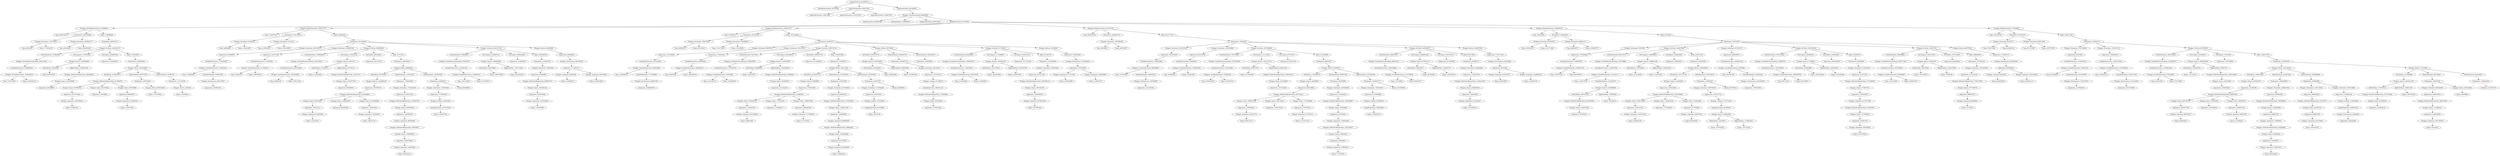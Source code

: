 digraph {
CompilationUnit_642989714 -> PackageDeclaration_937974681
CompilationUnit_642989714 -> ImportDeclarations_663971691
CompilationUnit_642989714 -> TypeDeclarations_943348935
ImportDeclarations_663971691 -> ImportDeclaration_128074492
ImportDeclarations_663971691 -> ImportDeclaration_1919153410
ImportDeclarations_663971691 -> ImportDeclaration_1324837914
TypeDeclarations_943348935 -> Wrapper_ClassDeclaration_608296295
Wrapper_ClassDeclaration_608296295 -> TypeParameters_828493489
Wrapper_ClassDeclaration_608296295 -> ExtendedTypes_1556608634
Wrapper_ClassDeclaration_608296295 -> ImplementedTypes_698730052
Wrapper_ClassDeclaration_608296295 -> BodyDeclarations_52792562
BodyDeclarations_52792562 -> Wrapper_MethodDeclaration_1015996001
BodyDeclarations_52792562 -> Wrapper_BodyDeclaration_1595513772
BodyDeclarations_52792562 -> Wrapper_BodyDeclaration_1485431277
BodyDeclarations_52792562 -> Wrapper_BodyDeclaration_2011477010
BodyDeclarations_52792562 -> Wrapper_BodyDeclaration_1028854105
BodyDeclarations_52792562 -> Wrapper_BodyDeclaration_772028836
Wrapper_MethodDeclaration_1015996001 -> Type_966079232
Wrapper_MethodDeclaration_1015996001 -> Parameters_1803768836
Wrapper_MethodDeclaration_1015996001 -> Body_1316968948
Wrapper_BodyDeclaration_1595513772 -> Type_1102676102
Wrapper_BodyDeclaration_1595513772 -> Parameters_1361360514
Wrapper_BodyDeclaration_1595513772 -> Body_544668630
Wrapper_BodyDeclaration_1485431277 -> Type_343058133
Wrapper_BodyDeclaration_1485431277 -> Parameters_423799149
Wrapper_BodyDeclaration_1485431277 -> Body_1831242849
Wrapper_BodyDeclaration_2011477010 -> Type_2056872536
Wrapper_BodyDeclaration_2011477010 -> Parameters_2069637072
Wrapper_BodyDeclaration_2011477010 -> Body_2010771479
Wrapper_BodyDeclaration_1028854105 -> Type_784678665
Wrapper_BodyDeclaration_1028854105 -> Parameters_536810283
Wrapper_BodyDeclaration_1028854105 -> Body_92784035
Wrapper_BodyDeclaration_772028836 -> Type_1030145100
Wrapper_BodyDeclaration_772028836 -> Parameters_979143070
Wrapper_BodyDeclaration_772028836 -> Body_1566417845
Parameters_1803768836 -> Wrapper_Parameter_1716313952
Parameters_1803768836 -> Wrapper_Parameter_1828922177
Body_1316968948 -> Statements_869095174
Parameters_1361360514 -> Wrapper_Parameter_54336193
Parameters_1361360514 -> Wrapper_Parameter_51012121
Body_544668630 -> Statements_2011648018
Parameters_423799149 -> Wrapper_Parameter_785079439
Parameters_423799149 -> Wrapper_Parameter_1162588293
Body_1831242849 -> Statements_352393375
Parameters_2069637072 -> Wrapper_Parameter_1487646189
Body_2010771479 -> Statements_745581907
Parameters_536810283 -> Wrapper_Parameter_875032512
Parameters_536810283 -> Wrapper_Parameter_696241211
Body_92784035 -> Statements_750704700
Parameters_979143070 -> Wrapper_Parameter_93184717
Parameters_979143070 -> Wrapper_Parameter_249513043
Body_1566417845 -> Statements_1503027111
Wrapper_Parameter_1716313952 -> Type_62063505
Wrapper_Parameter_1716313952 -> Name_1774322336
Wrapper_Parameter_1828922177 -> Type_491466263
Wrapper_Parameter_1828922177 -> Name_1984635262
Statements_869095174 -> Wrapper_ForStmt_1845431213
Wrapper_Parameter_54336193 -> Type_340906928
Wrapper_Parameter_54336193 -> Name_1345223867
Wrapper_Parameter_51012121 -> Type_2135025425
Wrapper_Parameter_51012121 -> Name_1786128695
Statements_2011648018 -> Wrapper_Statement_1881189274
Statements_2011648018 -> Wrapper_Statement_1405667969
Statements_2011648018 -> Wrapper_ForStmt_599905926
Statements_2011648018 -> Wrapper_ForStmt_2024111192
Statements_2011648018 -> Wrapper_Return_229405869
Wrapper_Parameter_785079439 -> Type_405089115
Wrapper_Parameter_785079439 -> Name_897432383
Wrapper_Parameter_1162588293 -> Type_1718175348
Wrapper_Parameter_1162588293 -> Name_135159560
Statements_352393375 -> Wrapper_Statement_960549537
Statements_352393375 -> Wrapper_Statement_1631335157
Statements_352393375 -> Wrapper_ForStmt_1296732736
Statements_352393375 -> Wrapper_IfStmt_935748350
Statements_352393375 -> Wrapper_ForStmt_137132925
Statements_352393375 -> Wrapper_Return_143088407
Wrapper_Parameter_1487646189 -> Type_298189013
Wrapper_Parameter_1487646189 -> Name_361972097
Statements_745581907 -> Wrapper_Statement_2123315165
Statements_745581907 -> Wrapper_Statement_1281524984
Statements_745581907 -> Wrapper_ForStmt_1837364489
Statements_745581907 -> Wrapper_ForStmt_1645428337
Statements_745581907 -> Wrapper_Return_1696975921
Wrapper_Parameter_875032512 -> Type_1035522345
Wrapper_Parameter_875032512 -> Name_1331773482
Wrapper_Parameter_696241211 -> Type_888803073
Wrapper_Parameter_696241211 -> Name_2138380779
Statements_750704700 -> Wrapper_Statement_79675061
Statements_750704700 -> Wrapper_ForStmt_1092279832
Statements_750704700 -> Wrapper_Statement_637293373
Statements_750704700 -> Wrapper_ForStmt_1922149416
Statements_750704700 -> Wrapper_ForStmt_195227353
Statements_750704700 -> Wrapper_Return_484379563
Wrapper_Parameter_93184717 -> Type_1534973622
Wrapper_Parameter_93184717 -> Name_619893021
Wrapper_Parameter_249513043 -> Type_951727996
Wrapper_Parameter_249513043 -> Name_1557979539
Statements_1503027111 -> Wrapper_Statement_1763792088
Statements_1503027111 -> Wrapper_Statement_1533610712
Statements_1503027111 -> Wrapper_ForStmt_847365918
Wrapper_ForStmt_1845431213 -> ForInitialization_157968548
Wrapper_ForStmt_1845431213 -> ForCompare_1779333829
Wrapper_ForStmt_1845431213 -> ForUpdate_2040697494
Wrapper_ForStmt_1845431213 -> Body_1160188811
Wrapper_Statement_1881189274 -> Expression_525499587
Wrapper_Statement_1405667969 -> Expression_101971390
Wrapper_ForStmt_599905926 -> ForInitialization_1799942600
Wrapper_ForStmt_599905926 -> ForCompare_378412129
Wrapper_ForStmt_599905926 -> ForUpdate_448192023
Wrapper_ForStmt_599905926 -> Body_51472122
Wrapper_ForStmt_2024111192 -> ForInitialization_796594657
Wrapper_ForStmt_2024111192 -> ForCompare_1240497531
Wrapper_ForStmt_2024111192 -> ForUpdate_1696224308
Wrapper_ForStmt_2024111192 -> Body_1840568539
Wrapper_Return_229405869 -> Expression_439826581
Wrapper_Statement_960549537 -> Expression_1357284621
Wrapper_Statement_1631335157 -> Expression_1735053521
Wrapper_ForStmt_1296732736 -> ForInitialization_752074471
Wrapper_ForStmt_1296732736 -> ForCompare_260298872
Wrapper_ForStmt_1296732736 -> ForUpdate_1806297704
Wrapper_ForStmt_1296732736 -> Body_1525961620
Wrapper_IfStmt_935748350 -> IfCondition_1801579179
Wrapper_IfStmt_935748350 -> ThenStatement_2058403751
Wrapper_IfStmt_935748350 -> ElseStatement_1584328755
Wrapper_ForStmt_137132925 -> ForInitialization_645820569
Wrapper_ForStmt_137132925 -> ForCompare_1110368847
Wrapper_ForStmt_137132925 -> ForUpdate_1025257514
Wrapper_ForStmt_137132925 -> Body_341483730
Wrapper_Return_143088407 -> Expression_1106632824
Wrapper_Statement_2123315165 -> Expression_1954303635
Wrapper_Statement_1281524984 -> Expression_683519318
Wrapper_ForStmt_1837364489 -> ForInitialization_1763759267
Wrapper_ForStmt_1837364489 -> ForCompare_121114591
Wrapper_ForStmt_1837364489 -> ForUpdate_287752573
Wrapper_ForStmt_1837364489 -> Body_1421089042
Wrapper_ForStmt_1645428337 -> ForInitialization_996035307
Wrapper_ForStmt_1645428337 -> ForCompare_2086661288
Wrapper_ForStmt_1645428337 -> ForUpdate_1540749175
Wrapper_ForStmt_1645428337 -> Body_803015062
Wrapper_Return_1696975921 -> Expression_1721571220
Wrapper_Statement_79675061 -> Expression_1705282883
Wrapper_ForStmt_1092279832 -> ForInitialization_289317071
Wrapper_ForStmt_1092279832 -> ForCompare_1449695943
Wrapper_ForStmt_1092279832 -> ForUpdate_1489438249
Wrapper_ForStmt_1092279832 -> Body_424167143
Wrapper_Statement_637293373 -> Expression_2098509273
Wrapper_ForStmt_1922149416 -> ForInitialization_1874376222
Wrapper_ForStmt_1922149416 -> ForCompare_263066510
Wrapper_ForStmt_1922149416 -> ForUpdate_1409946594
Wrapper_ForStmt_1922149416 -> Body_216583879
Wrapper_ForStmt_195227353 -> ForInitialization_650809602
Wrapper_ForStmt_195227353 -> ForCompare_1502073910
Wrapper_ForStmt_195227353 -> ForUpdate_1570134503
Wrapper_ForStmt_195227353 -> Body_398604900
Wrapper_Return_484379563 -> Expression_1702030111
Wrapper_Statement_1763792088 -> Expression_45327843
Wrapper_Statement_1533610712 -> Expression_1829080371
Wrapper_ForStmt_847365918 -> ForInitialization_1804766189
Wrapper_ForStmt_847365918 -> ForCompare_424325011
Wrapper_ForStmt_847365918 -> ForUpdate_113872356
Wrapper_ForStmt_847365918 -> Body_1206187035
ForInitialization_157968548 -> Wrapper_VariableDeclarationExpr_945214185
ForCompare_1779333829 -> Wrapper_Expr10_1949094983
ForUpdate_2040697494 -> Expression_1052823947
Body_1160188811 -> Statements_1592049252
Expression_525499587 -> VariableDeclarators_1353445067
Expression_101971390 -> VariableDeclarators_1110939253
ForInitialization_1799942600 -> Wrapper_VariableDeclarationExpr_2051230513
ForCompare_378412129 -> Wrapper_Expr10_19914115
ForUpdate_448192023 -> Expression_243115739
Body_51472122 -> Statements_1887903071
ForInitialization_796594657 -> Wrapper_VariableDeclarationExpr_276679357
ForCompare_1240497531 -> Wrapper_Expr10_1866587892
ForUpdate_1696224308 -> Expression_216655545
Body_1840568539 -> Statements_1154252702
Expression_439826581 -> Wrapper_NewInstance_983199128
Expression_1357284621 -> VariableDeclarators_1531818561
Expression_1735053521 -> VariableDeclarators_408050623
ForInitialization_752074471 -> Wrapper_VariableDeclarationExpr_1069934500
ForCompare_260298872 -> Wrapper_Expr10_1448782697
ForUpdate_1806297704 -> Expression_1614009433
Body_1525961620 -> Statements_1781986371
IfCondition_1801579179 -> Wrapper_Expr10_2053035622
ThenStatement_2058403751 -> Statements_2036087719
ElseStatement_1584328755 -> Statements_120830409
ForInitialization_645820569 -> Wrapper_VariableDeclarationExpr_1526387072
ForCompare_1110368847 -> Wrapper_Expr10_1453048159
ForUpdate_1025257514 -> Expression_1317161256
Body_341483730 -> Statements_1415929024
Expression_1106632824 -> Wrapper_NewInstance_1478484253
Expression_1954303635 -> VariableDeclarators_1342591608
Expression_683519318 -> VariableDeclarators_202480217
ForInitialization_1763759267 -> Wrapper_VariableDeclarationExpr_1919702087
ForCompare_121114591 -> Wrapper_Expr10_1432110110
ForUpdate_287752573 -> Expression_933972319
Body_1421089042 -> Statements_929619617
ForInitialization_996035307 -> Wrapper_VariableDeclarationExpr_666270311
ForCompare_2086661288 -> Wrapper_Expr10_276674107
ForUpdate_1540749175 -> Expression_2113008858
Body_803015062 -> Statements_203268115
Expression_1721571220 -> Wrapper_NewInstance_418158261
Expression_1705282883 -> VariableDeclarators_1700607997
ForInitialization_289317071 -> Wrapper_VariableDeclarationExpr_393758888
ForCompare_1449695943 -> Wrapper_Expr10_1980002156
ForUpdate_1489438249 -> Expression_169936423
Body_424167143 -> Statements_105855553
Expression_2098509273 -> VariableDeclarators_1403461416
ForInitialization_1874376222 -> Wrapper_VariableDeclarationExpr_109929791
ForCompare_263066510 -> Wrapper_Expr10_77548535
ForUpdate_1409946594 -> Expression_2080236567
Body_216583879 -> Statements_281606687
ForInitialization_650809602 -> Wrapper_VariableDeclarationExpr_2097271204
ForCompare_1502073910 -> Wrapper_Expr10_54525184
ForUpdate_1570134503 -> Expression_402029612
Body_398604900 -> Statements_1077503183
Expression_1702030111 -> Wrapper_NewInstance_860225949
Expression_45327843 -> VariableDeclarators_1332555016
Expression_1829080371 -> VariableDeclarators_1809727445
ForInitialization_1804766189 -> Wrapper_VariableDeclarationExpr_1623863677
ForCompare_424325011 -> Wrapper_Expr10_1669570064
ForUpdate_113872356 -> Expression_1159789061
Body_1206187035 -> Statements_1603950051
Wrapper_VariableDeclarationExpr_945214185 -> VariableDeclarators_1860880052
Wrapper_Expr10_1949094983 -> LeftSubExpr_300328551
Wrapper_Expr10_1949094983 -> RightSubExpr_1406437004
Statements_1592049252 -> Wrapper_IfStmt_1584194648
VariableDeclarators_1353445067 -> Wrapper_VariableDeclarator_1720407623
VariableDeclarators_1110939253 -> Wrapper_VariableDeclarator_1115296111
Wrapper_VariableDeclarationExpr_2051230513 -> VariableDeclarators_904732490
Wrapper_Expr10_19914115 -> LeftSubExpr_211448715
Wrapper_Expr10_19914115 -> RightSubExpr_815736113
Statements_1887903071 -> Wrapper_IfStmt_586988324
Wrapper_VariableDeclarationExpr_276679357 -> VariableDeclarators_2142697342
Wrapper_Expr10_1866587892 -> LeftSubExpr_544195880
Wrapper_Expr10_1866587892 -> RightSubExpr_1762712249
Statements_1154252702 -> Wrapper_Statement_779254052
Wrapper_NewInstance_983199128 -> Arguments_1714906771
VariableDeclarators_1531818561 -> Wrapper_VariableDeclarator_942651896
VariableDeclarators_408050623 -> Wrapper_VariableDeclarator_1468365142
Wrapper_VariableDeclarationExpr_1069934500 -> VariableDeclarators_1778614747
Wrapper_Expr10_1448782697 -> LeftSubExpr_928866806
Wrapper_Expr10_1448782697 -> RightSubExpr_1920528028
Statements_1781986371 -> Wrapper_IfStmt_248211020
Wrapper_Expr10_2053035622 -> LeftSubExpr_2016420631
Wrapper_Expr10_2053035622 -> RightSubExpr_608087862
Statements_2036087719 -> Wrapper_Statement_294103331
Wrapper_VariableDeclarationExpr_1526387072 -> VariableDeclarators_1152074841
Wrapper_Expr10_1453048159 -> LeftSubExpr_1031470912
Wrapper_Expr10_1453048159 -> RightSubExpr_1827451078
Statements_1415929024 -> Wrapper_Statement_1083097801
Wrapper_NewInstance_1478484253 -> Arguments_1578753805
VariableDeclarators_1342591608 -> Wrapper_VariableDeclarator_888388465
VariableDeclarators_202480217 -> Wrapper_VariableDeclarator_1032865705
Wrapper_VariableDeclarationExpr_1919702087 -> VariableDeclarators_197018200
Wrapper_Expr10_1432110110 -> LeftSubExpr_458167701
Wrapper_Expr10_1432110110 -> RightSubExpr_843976126
Statements_929619617 -> Wrapper_IfStmt_232565073
Wrapper_VariableDeclarationExpr_666270311 -> VariableDeclarators_1955169840
Wrapper_Expr10_276674107 -> LeftSubExpr_386516617
Wrapper_Expr10_276674107 -> RightSubExpr_1432881707
Statements_203268115 -> Wrapper_Statement_1024894966
Wrapper_NewInstance_418158261 -> Arguments_85335650
VariableDeclarators_1700607997 -> Wrapper_VariableDeclarator_1559412167
Wrapper_VariableDeclarationExpr_393758888 -> VariableDeclarators_1230953760
Wrapper_Expr10_1980002156 -> LeftSubExpr_1107294954
Wrapper_Expr10_1980002156 -> RightSubExpr_1949243833
Statements_105855553 -> Wrapper_IfStmt_1039830654
VariableDeclarators_1403461416 -> Wrapper_VariableDeclarator_41087804
Wrapper_VariableDeclarationExpr_109929791 -> VariableDeclarators_1021600050
Wrapper_Expr10_77548535 -> LeftSubExpr_805983686
Wrapper_Expr10_77548535 -> RightSubExpr_1508549831
Statements_281606687 -> Wrapper_Statement_1276401621
Wrapper_VariableDeclarationExpr_2097271204 -> VariableDeclarators_1407599252
Wrapper_Expr10_54525184 -> LeftSubExpr_824215883
Wrapper_Expr10_54525184 -> RightSubExpr_1038147380
Statements_1077503183 -> Wrapper_Statement_1403293090
Wrapper_NewInstance_860225949 -> Arguments_842500000
VariableDeclarators_1332555016 -> Wrapper_VariableDeclarator_124267132
VariableDeclarators_1809727445 -> Wrapper_VariableDeclarator_1011506394
Wrapper_VariableDeclarationExpr_1623863677 -> VariableDeclarators_1265901420
Wrapper_Expr10_1669570064 -> LeftSubExpr_1165007653
Wrapper_Expr10_1669570064 -> RightSubExpr_59597373
Statements_1603950051 -> Wrapper_IfStmt_1842303514
Statements_1603950051 -> Wrapper_IfStmt_111914928
VariableDeclarators_1860880052 -> Wrapper_VariableDeclarator_1204004339
LeftSubExpr_300328551 -> Expr4_800570300
RightSubExpr_1406437004 -> Wrapper_MethodCallExprChain_956265426
Wrapper_IfStmt_1584194648 -> IfCondition_1676844370
Wrapper_IfStmt_1584194648 -> ThenStatement_960774370
Wrapper_IfStmt_1584194648 -> ElseStatement_725382701
Wrapper_VariableDeclarator_1720407623 -> Type_1746858363
Wrapper_VariableDeclarator_1720407623 -> VariableInitializer_535947559
Wrapper_VariableDeclarator_1115296111 -> Type_78244203
Wrapper_VariableDeclarator_1115296111 -> Expr5_1290562253
VariableDeclarators_904732490 -> Wrapper_VariableDeclarator_1407639298
LeftSubExpr_211448715 -> Expr4_1129229448
RightSubExpr_815736113 -> Wrapper_MethodCallExprChain_141027131
Wrapper_IfStmt_586988324 -> IfCondition_670195448
Wrapper_IfStmt_586988324 -> ThenStatement_1107921867
Wrapper_IfStmt_586988324 -> ElseStatement_1955943918
VariableDeclarators_2142697342 -> Wrapper_VariableDeclarator_1140603512
LeftSubExpr_544195880 -> Expr4_1984735585
RightSubExpr_1762712249 -> Expr4_2023044016
Wrapper_Statement_779254052 -> Expression_644948841
Arguments_1714906771 -> Wrapper_Argument_83681829
Arguments_1714906771 -> Wrapper_Argument_392709242
Wrapper_VariableDeclarator_942651896 -> Type_1186065812
Wrapper_VariableDeclarator_942651896 -> VariableInitializer_1777656896
Wrapper_VariableDeclarator_1468365142 -> Type_184209041
Wrapper_VariableDeclarator_1468365142 -> Expr5_1600389152
VariableDeclarators_1778614747 -> Wrapper_VariableDeclarator_376478485
LeftSubExpr_928866806 -> Expr4_1483258751
RightSubExpr_1920528028 -> Wrapper_MethodCallExprChain_79329445
Wrapper_IfStmt_248211020 -> IfCondition_2074090770
Wrapper_IfStmt_248211020 -> ThenStatement_1763346752
Wrapper_IfStmt_248211020 -> ElseStatement_1957983327
LeftSubExpr_2016420631 -> Expr4_589059388
RightSubExpr_608087862 -> Expr5_1479509184
Wrapper_Statement_294103331 -> Expression_1707230732
VariableDeclarators_1152074841 -> Wrapper_VariableDeclarator_839110759
LeftSubExpr_1031470912 -> Expr4_1945618094
RightSubExpr_1827451078 -> Expr4_1465537940
Wrapper_Statement_1083097801 -> Expression_551521109
Arguments_1578753805 -> Wrapper_Argument_217311169
Arguments_1578753805 -> Wrapper_Argument_1098678855
Wrapper_VariableDeclarator_888388465 -> Type_1141872905
Wrapper_VariableDeclarator_888388465 -> VariableInitializer_408303614
Wrapper_VariableDeclarator_1032865705 -> Type_193464026
Wrapper_VariableDeclarator_1032865705 -> Expr5_784581462
VariableDeclarators_197018200 -> Wrapper_VariableDeclarator_373080150
LeftSubExpr_458167701 -> Expr4_1073544360
RightSubExpr_843976126 -> Wrapper_MethodCallExprChain_1955169115
Wrapper_IfStmt_232565073 -> IfCondition_1155540975
Wrapper_IfStmt_232565073 -> ThenStatement_883847509
Wrapper_IfStmt_232565073 -> ElseStatement_1827652308
VariableDeclarators_1955169840 -> Wrapper_VariableDeclarator_1413748553
LeftSubExpr_386516617 -> Expr4_291409265
RightSubExpr_1432881707 -> Expr4_1455256278
Wrapper_Statement_1024894966 -> Expression_1154937783
Arguments_85335650 -> Wrapper_Argument_819747387
Arguments_85335650 -> Wrapper_Argument_1426881620
Wrapper_VariableDeclarator_1559412167 -> Type_1746575329
Wrapper_VariableDeclarator_1559412167 -> Expr5_463639070
VariableDeclarators_1230953760 -> Wrapper_VariableDeclarator_1241321171
LeftSubExpr_1107294954 -> Expr4_2133140836
RightSubExpr_1949243833 -> Expr5_1132218614
Wrapper_IfStmt_1039830654 -> IfCondition_1287721189
Wrapper_IfStmt_1039830654 -> ElseStatement_1835734072
Wrapper_VariableDeclarator_41087804 -> Type_1001587444
Wrapper_VariableDeclarator_41087804 -> VariableInitializer_438945420
VariableDeclarators_1021600050 -> Wrapper_VariableDeclarator_1588308756
LeftSubExpr_805983686 -> Expr4_1809104429
RightSubExpr_1508549831 -> Expr4_1221829889
Wrapper_Statement_1276401621 -> Expression_471471921
VariableDeclarators_1407599252 -> Wrapper_VariableDeclarator_535493805
LeftSubExpr_824215883 -> Expr4_1367415979
RightSubExpr_1038147380 -> Expr4_78598199
Wrapper_Statement_1403293090 -> Expression_1212181516
Arguments_842500000 -> Wrapper_Argument_8912445
Arguments_842500000 -> Wrapper_Argument_1497026242
Wrapper_VariableDeclarator_124267132 -> Type_661259066
Wrapper_VariableDeclarator_124267132 -> VariableInitializer_1812016087
Wrapper_VariableDeclarator_1011506394 -> Type_1405634172
Wrapper_VariableDeclarator_1011506394 -> VariableInitializer_1544277529
VariableDeclarators_1265901420 -> Wrapper_VariableDeclarator_722429297
LeftSubExpr_1165007653 -> Expr4_1312140372
RightSubExpr_59597373 -> Wrapper_MethodCallExprChain_1600125000
Wrapper_IfStmt_1842303514 -> IfCondition_1562812092
Wrapper_IfStmt_1842303514 -> ThenStatement_223497348
Wrapper_IfStmt_1842303514 -> ElseStatement_1860568694
Wrapper_IfStmt_111914928 -> IfCondition_1314598490
Wrapper_IfStmt_111914928 -> ThenStatement_660703827
Wrapper_IfStmt_111914928 -> ElseStatement_944292951
Wrapper_VariableDeclarator_1204004339 -> Type_1724100766
Wrapper_VariableDeclarator_1204004339 -> Expr5_1904049122
Wrapper_MethodCallExprChain_956265426 -> Wrapper_Expr2_1524978828
IfCondition_1676844370 -> Wrapper_MethodCallExprChain_611408379
ThenStatement_960774370 -> Statements_1607293611
ElseStatement_725382701 -> Statements_1173719259
VariableInitializer_535947559 -> Wrapper_NewInstance_893711837
Wrapper_VariableDeclarator_1407639298 -> Type_458546191
Wrapper_VariableDeclarator_1407639298 -> Expr5_788121036
Wrapper_MethodCallExprChain_141027131 -> Wrapper_Expr2_1201877912
IfCondition_670195448 -> Wrapper_Expr16_1440468140
ThenStatement_1107921867 -> Statements_1758643900
ElseStatement_1955943918 -> Statements_140884431
Wrapper_VariableDeclarator_1140603512 -> Type_1443132584
Wrapper_VariableDeclarator_1140603512 -> Expr5_1571908712
Expression_644948841 -> Wrapper_MethodCallExprChain_598255172
Wrapper_Argument_83681829 -> Expr4_103209023
Wrapper_Argument_392709242 -> Expr4_1945263463
VariableInitializer_1777656896 -> Wrapper_NewInstance_636927325
Wrapper_VariableDeclarator_376478485 -> Type_1133159713
Wrapper_VariableDeclarator_376478485 -> Expr5_1943894607
Wrapper_MethodCallExprChain_79329445 -> Wrapper_Expr2_312805430
IfCondition_2074090770 -> Wrapper_Expr16_36258666
ThenStatement_1763346752 -> Statements_337403299
ElseStatement_1957983327 -> Statements_210457197
Expression_1707230732 -> Wrapper_LetExpr_911548274
Wrapper_VariableDeclarator_839110759 -> Type_2125408449
Wrapper_VariableDeclarator_839110759 -> Expr5_145265650
Expression_551521109 -> Wrapper_MethodCallExprChain_1583784112
Wrapper_Argument_217311169 -> Expr4_1087801985
Wrapper_Argument_1098678855 -> Expr4_1194871674
VariableInitializer_408303614 -> Wrapper_NewInstance_197359468
Wrapper_VariableDeclarator_373080150 -> Type_1623926148
Wrapper_VariableDeclarator_373080150 -> Expr5_347945374
Wrapper_MethodCallExprChain_1955169115 -> Wrapper_Expr2_291226600
IfCondition_1155540975 -> Wrapper_Expr16_28556984
ThenStatement_883847509 -> Statements_955079695
ElseStatement_1827652308 -> Statements_1164047173
Wrapper_VariableDeclarator_1413748553 -> Type_174734466
Wrapper_VariableDeclarator_1413748553 -> Expr5_380634377
Expression_1154937783 -> Wrapper_MethodCallExprChain_1148141300
Wrapper_Argument_819747387 -> Expr4_249435879
Wrapper_Argument_1426881620 -> Expr4_1426830738
Wrapper_VariableDeclarator_1241321171 -> Type_1132817015
Wrapper_VariableDeclarator_1241321171 -> VariableInitializer_2116052077
IfCondition_1287721189 -> Wrapper_Expr16_12004448
ElseStatement_1835734072 -> Statements_135839425
VariableInitializer_438945420 -> Wrapper_NewInstance_1621535591
Wrapper_VariableDeclarator_1588308756 -> Type_500742162
Wrapper_VariableDeclarator_1588308756 -> Expr5_607474661
Expression_471471921 -> Wrapper_MethodCallExprChain_1771446036
Wrapper_VariableDeclarator_535493805 -> Type_1019112658
Wrapper_VariableDeclarator_535493805 -> Expr5_1694391167
Expression_1212181516 -> Wrapper_MethodCallExprChain_1784317566
Wrapper_Argument_8912445 -> Expr4_862804638
Wrapper_Argument_1497026242 -> Expr4_2088401117
VariableInitializer_1812016087 -> Wrapper_NewInstance_1791615374
VariableInitializer_1544277529 -> Wrapper_NewInstance_1411314655
Wrapper_VariableDeclarator_722429297 -> Type_234814056
Wrapper_VariableDeclarator_722429297 -> Expr5_577619866
Wrapper_MethodCallExprChain_1600125000 -> Wrapper_Expr2_126715848
IfCondition_1562812092 -> Wrapper_Expr16_607001837
ThenStatement_223497348 -> Statements_1585029050
ElseStatement_1860568694 -> Statements_316982008
IfCondition_1314598490 -> Wrapper_Expr10_2042410155
ThenStatement_660703827 -> Statements_765531653
ElseStatement_944292951 -> Statements_1060624452
Wrapper_Expr2_1524978828 -> Arguments_200289880
Wrapper_MethodCallExprChain_611408379 -> Wrapper_Expr2_401988193
Wrapper_MethodCallExprChain_611408379 -> Wrapper_Expr1_851572644
Wrapper_MethodCallExprChain_611408379 -> Wrapper_Expr1_867564608
Statements_1607293611 -> Wrapper_Return_968722048
Statements_1173719259 -> Wrapper_Return_2258180
Wrapper_NewInstance_893711837 -> Arguments_1029951091
Wrapper_Expr2_1201877912 -> Arguments_556298851
Wrapper_Expr16_1440468140 -> Expression_1953786176
Statements_1758643900 -> Wrapper_Statement_1735243935
Statements_140884431 -> Wrapper_Statement_1155457623
Statements_140884431 -> Break_646396869
Wrapper_MethodCallExprChain_598255172 -> Wrapper_Expr2_1903065148
Wrapper_NewInstance_636927325 -> Arguments_2068684750
Wrapper_Expr2_312805430 -> Arguments_1211242154
Wrapper_Expr16_36258666 -> Expression_1475630458
Statements_337403299 -> Wrapper_Statement_1431926816
Statements_210457197 -> Wrapper_Statement_1115504298
Statements_210457197 -> Break_438499081
Wrapper_LetExpr_911548274 -> AssignExprValue_1862811314
Wrapper_MethodCallExprChain_1583784112 -> Wrapper_Expr2_1905181451
Wrapper_NewInstance_197359468 -> Arguments_1521302526
Wrapper_Expr2_291226600 -> Arguments_1471812893
Wrapper_Expr16_28556984 -> Expression_2045336822
Statements_955079695 -> Wrapper_Statement_2130206299
Statements_1164047173 -> Wrapper_Statement_1304033457
Statements_1164047173 -> Break_1252789990
Wrapper_MethodCallExprChain_1148141300 -> Wrapper_Expr2_2039608745
VariableInitializer_2116052077 -> Wrapper_Expr10_1168598598
Wrapper_Expr16_12004448 -> Expression_1205432883
Statements_135839425 -> Wrapper_Statement_1839763216
Statements_135839425 -> Break_467796913
Wrapper_NewInstance_1621535591 -> Arguments_1703527389
Wrapper_MethodCallExprChain_1771446036 -> Wrapper_Expr2_1775074741
Wrapper_MethodCallExprChain_1784317566 -> Wrapper_Expr2_1077198739
Wrapper_NewInstance_1791615374 -> Arguments_1270928303
Wrapper_NewInstance_1411314655 -> Arguments_1627158049
Wrapper_Expr2_126715848 -> Arguments_1650364254
Wrapper_Expr16_607001837 -> Expression_133397665
Statements_1585029050 -> Wrapper_Statement_1248041563
Statements_316982008 -> Wrapper_Statement_1236115528
Statements_316982008 -> Wrapper_Statement_1604313692
Wrapper_Expr10_2042410155 -> LeftSubExpr_1133878138
Wrapper_Expr10_2042410155 -> RightSubExpr_359821329
Statements_765531653 -> Wrapper_Statement_830024983
Statements_765531653 -> Wrapper_Return_299148390
Statements_1060624452 -> Undefined_2130027373 [color = red] 
Wrapper_Expr2_401988193 -> Arguments_2013374042
Wrapper_Expr1_851572644 -> Arguments_15216088
Wrapper_Expr1_867564608 -> Arguments_883646007
Wrapper_Return_968722048 -> Expr5_1737915652
Wrapper_Return_2258180 -> Expr5_315630810
Expression_1953786176 -> Wrapper_MethodCallExprChain_1402428853
Wrapper_Statement_1735243935 -> Expression_1034152726
Wrapper_Statement_1155457623 -> Expression_1770639355
Wrapper_Expr2_1903065148 -> Arguments_2053947620
Expression_1475630458 -> Wrapper_MethodCallExprChain_335495401
Wrapper_Statement_1431926816 -> Expression_824636123
Wrapper_Statement_1115504298 -> Expression_385287443
AssignExprValue_1862811314 -> Wrapper_MethodCallExprChain_176200905
Wrapper_Expr2_1905181451 -> Arguments_1662090616
Expression_2045336822 -> Wrapper_MethodCallExprChain_1697119211
Wrapper_Statement_2130206299 -> Expression_1272362433
Wrapper_Statement_1304033457 -> Expression_1161694886
Wrapper_Expr2_2039608745 -> Arguments_766267844
Wrapper_Expr10_1168598598 -> LeftSubExpr_1997414201
Wrapper_Expr10_1168598598 -> RightSubExpr_159958180
Expression_1205432883 -> Wrapper_MethodCallExprChain_1022799885
Wrapper_Statement_1839763216 -> Expression_1931207718
Wrapper_Expr2_1775074741 -> Arguments_1953225387
Wrapper_Expr2_1077198739 -> Arguments_998874470
Expression_133397665 -> Wrapper_MethodCallExprChain_846607554
Wrapper_Statement_1248041563 -> Expression_509660286
Wrapper_Statement_1236115528 -> Expression_888464283
Wrapper_Statement_1604313692 -> Expression_1138834126
LeftSubExpr_1133878138 -> Wrapper_MethodCallExprChain_1077073492
RightSubExpr_359821329 -> Expr5_1487532304
Wrapper_Statement_830024983 -> Expression_1263675813
Wrapper_Return_299148390 -> Expr4_28269899
Arguments_2013374042 -> Wrapper_Argument_1467595612
Arguments_883646007 -> Wrapper_Argument_1078981074
Wrapper_MethodCallExprChain_1402428853 -> Wrapper_Expr2_445314943
Wrapper_MethodCallExprChain_1402428853 -> Wrapper_Expr1_1630844000
Wrapper_MethodCallExprChain_1402428853 -> Wrapper_Expr1_2072858689
Expression_1034152726 -> Wrapper_MethodCallExprChain_1156837251
Expression_1770639355 -> Wrapper_LetExpr_160422253
Arguments_2053947620 -> Wrapper_Argument_1297939336
Wrapper_MethodCallExprChain_335495401 -> Wrapper_Expr2_1556260154
Wrapper_MethodCallExprChain_335495401 -> Wrapper_Expr1_127321814
Wrapper_MethodCallExprChain_335495401 -> Wrapper_Expr1_1889874936
Expression_824636123 -> Wrapper_MethodCallExprChain_1519322847
Expression_385287443 -> Wrapper_LetExpr_330138561
Wrapper_MethodCallExprChain_176200905 -> Wrapper_Expr2_582768404
Arguments_1662090616 -> Wrapper_Argument_2078247496
Wrapper_MethodCallExprChain_1697119211 -> Wrapper_Expr2_1506071058
Wrapper_MethodCallExprChain_1697119211 -> Wrapper_Expr1_638116192
Wrapper_MethodCallExprChain_1697119211 -> Wrapper_Expr1_1716262466
Expression_1272362433 -> Wrapper_MethodCallExprChain_1640389897
Expression_1161694886 -> Wrapper_LetExpr_518866785
Arguments_766267844 -> Wrapper_Argument_2140120637
LeftSubExpr_1997414201 -> Wrapper_MethodCallExprChain_2037862792
RightSubExpr_159958180 -> Expr5_705324474
Wrapper_MethodCallExprChain_1022799885 -> Wrapper_Expr2_1588132309
Wrapper_MethodCallExprChain_1022799885 -> Wrapper_Expr1_1544815219
Wrapper_MethodCallExprChain_1022799885 -> Wrapper_Expr1_523035496
Expression_1931207718 -> Wrapper_LetExpr_1718772354
Arguments_1953225387 -> Wrapper_Argument_2131577288
Arguments_998874470 -> Wrapper_Argument_66505664
Wrapper_MethodCallExprChain_846607554 -> Wrapper_Expr2_2067357557
Wrapper_MethodCallExprChain_846607554 -> Wrapper_Expr1_237655266
Wrapper_MethodCallExprChain_846607554 -> Wrapper_Expr1_469503974
Expression_509660286 -> Wrapper_MethodCallExprChain_786526098
Expression_888464283 -> Wrapper_MethodCallExprChain_521293772
Expression_1138834126 -> Wrapper_LetExpr_1128502664
Wrapper_MethodCallExprChain_1077073492 -> Wrapper_Expr2_943399225
Expression_1263675813 -> Wrapper_MethodCallExprChain_486757459
Wrapper_Argument_1467595612 -> Expr4_274863120
Wrapper_Argument_1078981074 -> Expr4_1339173953
Wrapper_Expr2_445314943 -> Arguments_780271211
Wrapper_Expr1_1630844000 -> Arguments_690460196
Wrapper_Expr1_2072858689 -> Arguments_702924164
Wrapper_MethodCallExprChain_1156837251 -> Wrapper_Expr2_2005619933
Wrapper_LetExpr_160422253 -> AssignExprValue_1457037025
Wrapper_Argument_1297939336 -> Expr5_1130079400
Wrapper_Expr2_1556260154 -> Arguments_1150652578
Wrapper_Expr1_127321814 -> Arguments_1762990417
Wrapper_Expr1_1889874936 -> Arguments_2066263300
Wrapper_MethodCallExprChain_1519322847 -> Wrapper_Expr2_1699231789
Wrapper_LetExpr_330138561 -> AssignExprValue_221291686
Wrapper_Expr2_582768404 -> Arguments_1278143424
Wrapper_Argument_2078247496 -> Expr5_1917861836
Wrapper_Expr2_1506071058 -> Arguments_1459484923
Wrapper_Expr1_638116192 -> Arguments_1583375126
Wrapper_Expr1_1716262466 -> Arguments_1705767921
Wrapper_MethodCallExprChain_1640389897 -> Wrapper_Expr2_376839895
Wrapper_LetExpr_518866785 -> AssignExprValue_796202690
Wrapper_Argument_2140120637 -> Expr5_1917888745
Wrapper_MethodCallExprChain_2037862792 -> Wrapper_Expr2_1222572329
Wrapper_Expr2_1588132309 -> Arguments_1853412931
Wrapper_Expr1_1544815219 -> Arguments_1773936200
Wrapper_Expr1_523035496 -> Arguments_517792886
Wrapper_LetExpr_1718772354 -> AssignExprValue_561266997
Wrapper_Argument_2131577288 -> Wrapper_MethodCallExprChain_152457622
Wrapper_Argument_66505664 -> Expr5_13713570
Wrapper_Expr2_2067357557 -> Arguments_2044197786
Wrapper_Expr1_237655266 -> Arguments_2057920636
Wrapper_Expr1_469503974 -> Arguments_1099437150
Wrapper_MethodCallExprChain_786526098 -> Wrapper_Expr2_1263962269
Wrapper_MethodCallExprChain_521293772 -> Wrapper_Expr2_228307270
Wrapper_LetExpr_1128502664 -> AssignExprValue_1006672393
Wrapper_Expr2_943399225 -> Arguments_1034638131
Wrapper_MethodCallExprChain_486757459 -> Wrapper_Expr2_1120286331
Arguments_780271211 -> Wrapper_Argument_302497508
Arguments_702924164 -> Wrapper_Argument_720354943
Wrapper_Expr2_2005619933 -> Arguments_1295663834
AssignExprValue_1457037025 -> Expr4_1052557544
Arguments_1150652578 -> Wrapper_Argument_291744069
Arguments_2066263300 -> Wrapper_Argument_1177088336
Wrapper_Expr2_1699231789 -> Arguments_1494960093
AssignExprValue_221291686 -> Expr4_24672150
Arguments_1459484923 -> Wrapper_Argument_224251773
Arguments_1705767921 -> Wrapper_Argument_217976311
Wrapper_Expr2_376839895 -> Arguments_257463834
AssignExprValue_796202690 -> Expr4_1306432672
Wrapper_Expr2_1222572329 -> Arguments_781950017
Arguments_1853412931 -> Wrapper_Argument_1383513552
Arguments_517792886 -> Wrapper_Argument_425007554
AssignExprValue_561266997 -> Wrapper_Expr10_546825692
Wrapper_MethodCallExprChain_152457622 -> Wrapper_Expr2_1377569819
Arguments_2044197786 -> Wrapper_Argument_895726517
Arguments_1099437150 -> Wrapper_Argument_80291794
Wrapper_Expr2_1263962269 -> Arguments_468687762
Wrapper_Expr2_228307270 -> Arguments_698425376
AssignExprValue_1006672393 -> Wrapper_NewInstance_24629434
Wrapper_Expr2_1120286331 -> Arguments_1288536305
Wrapper_Argument_302497508 -> Expr4_723100145
Wrapper_Argument_720354943 -> Expr4_186197138
Arguments_1295663834 -> Wrapper_Argument_886359883
Wrapper_Argument_291744069 -> Expr4_348001064
Wrapper_Argument_1177088336 -> Expr4_1917726311
Arguments_1494960093 -> Wrapper_Argument_808565000
Wrapper_Argument_224251773 -> Expr4_583917274
Wrapper_Argument_217976311 -> Expr14_1175371512
Arguments_257463834 -> Wrapper_Argument_1169202504
Wrapper_Argument_1383513552 -> Expr4_2020902159
Wrapper_Argument_425007554 -> Expr4_881045461
Wrapper_Expr10_546825692 -> LeftSubExpr_122236611
Wrapper_Expr10_546825692 -> RightSubExpr_1179822527
Wrapper_Expr2_1377569819 -> Arguments_441581703
Wrapper_Argument_895726517 -> Expr4_864483615
Wrapper_Argument_80291794 -> Expr4_2113402522
Arguments_468687762 -> Wrapper_Argument_775665610
Arguments_698425376 -> Wrapper_Argument_619170994
Wrapper_NewInstance_24629434 -> Arguments_548243248
Arguments_1288536305 -> Wrapper_Argument_1647109785
Wrapper_Argument_886359883 -> Wrapper_MethodCallExprChain_299538673
Wrapper_Argument_808565000 -> Wrapper_MethodCallExprChain_188896292
Wrapper_Argument_1169202504 -> Wrapper_MethodCallExprChain_1201329787
LeftSubExpr_122236611 -> Expr4_1107818559
RightSubExpr_1179822527 -> Expr5_123731358
Arguments_441581703 -> Wrapper_Argument_505768485
Wrapper_Argument_775665610 -> Wrapper_MethodCallExprChain_253582996
Wrapper_Argument_619170994 -> Expr4_1923516744
Wrapper_Argument_1647109785 -> Expr4_183314831
Wrapper_MethodCallExprChain_299538673 -> Wrapper_Expr2_1059856053
Wrapper_MethodCallExprChain_188896292 -> Wrapper_Expr2_1520442938
Wrapper_MethodCallExprChain_1201329787 -> Wrapper_Expr2_478814447
Wrapper_Argument_505768485 -> Expr4_2135479200
Wrapper_MethodCallExprChain_253582996 -> Wrapper_Expr2_542028618
Wrapper_Expr2_1059856053 -> Arguments_2059745463
Wrapper_Expr2_1520442938 -> Arguments_923132504
Wrapper_Expr2_478814447 -> Arguments_250208971
Wrapper_Expr2_542028618 -> Arguments_1541985471
Arguments_2059745463 -> Wrapper_Argument_146493429
Arguments_923132504 -> Wrapper_Argument_280259480
Arguments_250208971 -> Wrapper_Argument_1359625471
Arguments_1541985471 -> Wrapper_Argument_1289373517
Wrapper_Argument_146493429 -> Expr4_508325316
Wrapper_Argument_280259480 -> Expr4_764882238
Wrapper_Argument_1359625471 -> Expr4_771359159
Wrapper_Argument_1289373517 -> Expr4_864344938
}